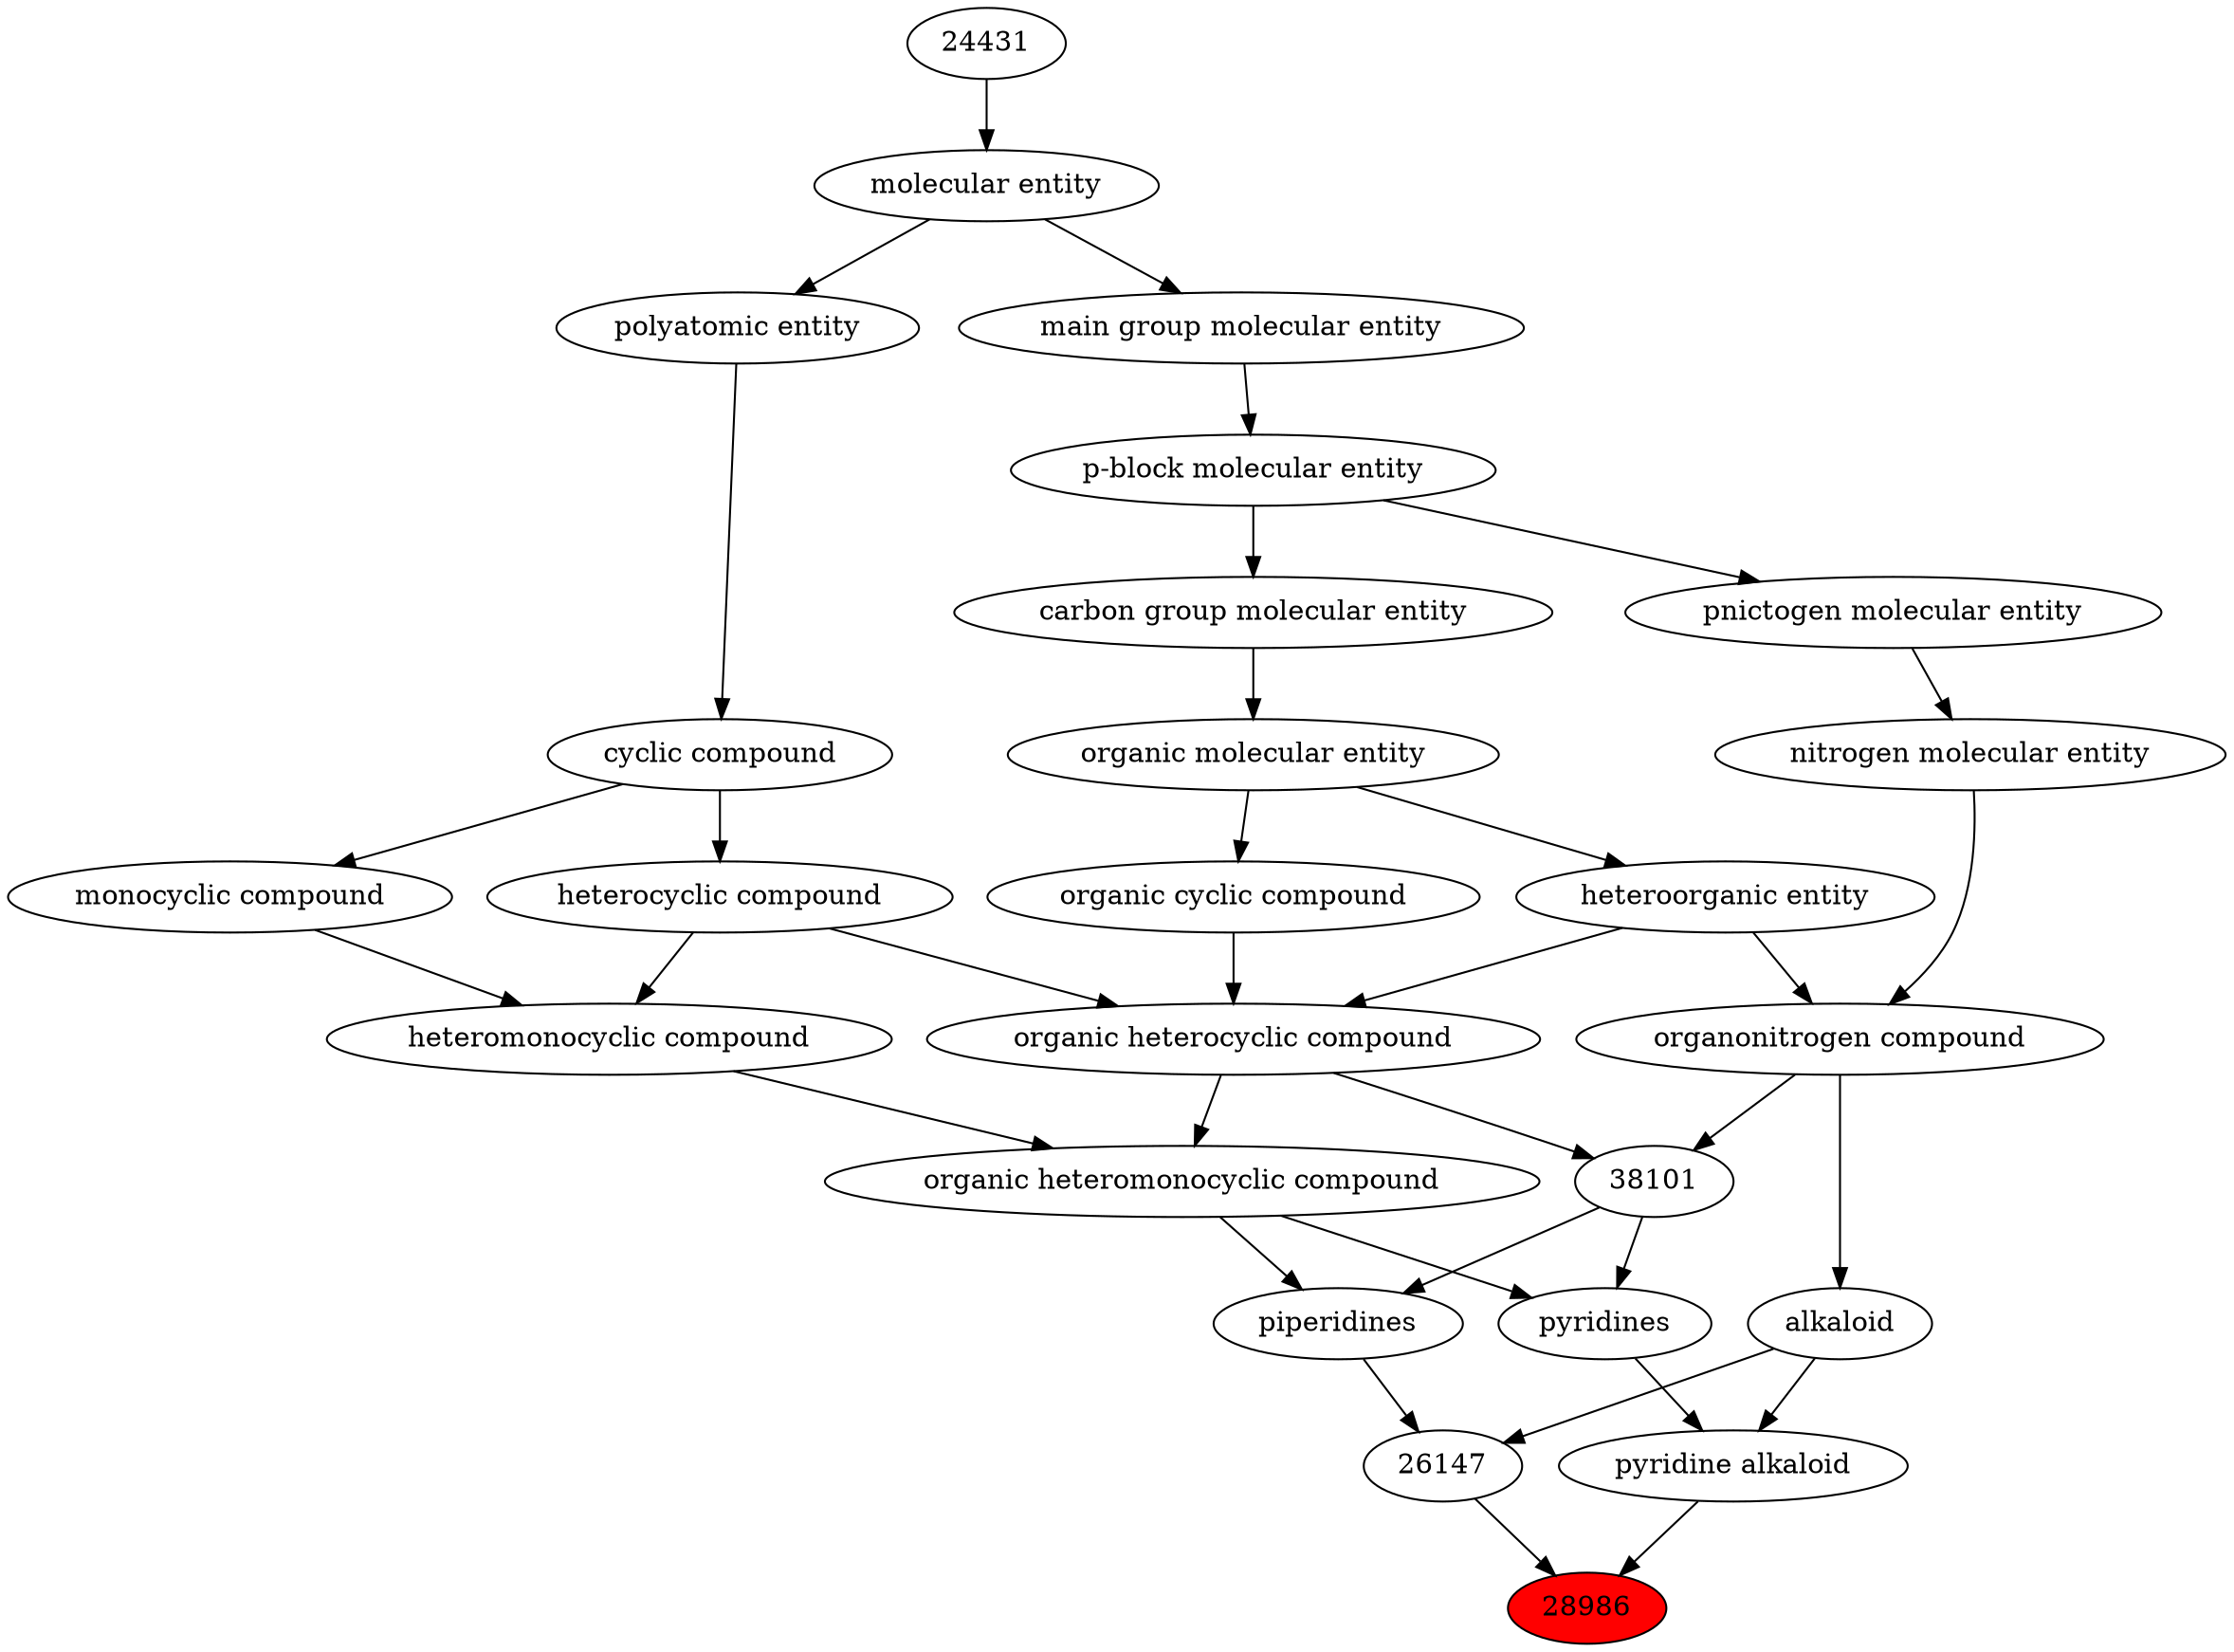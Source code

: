 digraph tree{ 
28986 [label="28986" fillcolor=red style=filled]
26147 -> 28986
26416 -> 28986
26147 [label="26147"]
26151 -> 26147
22315 -> 26147
26416 [label="pyridine alkaloid"]
26421 -> 26416
22315 -> 26416
26151 [label="piperidines"]
25693 -> 26151
38101 -> 26151
22315 [label="alkaloid"]
35352 -> 22315
26421 [label="pyridines"]
38101 -> 26421
25693 -> 26421
25693 [label="organic heteromonocyclic compound"]
33670 -> 25693
24532 -> 25693
38101 [label="38101"]
24532 -> 38101
35352 -> 38101
35352 [label="organonitrogen compound"]
51143 -> 35352
33285 -> 35352
33670 [label="heteromonocyclic compound"]
5686 -> 33670
33661 -> 33670
24532 [label="organic heterocyclic compound"]
33285 -> 24532
33832 -> 24532
5686 -> 24532
51143 [label="nitrogen molecular entity"]
33302 -> 51143
33285 [label="heteroorganic entity"]
50860 -> 33285
5686 [label="heterocyclic compound"]
33595 -> 5686
33661 [label="monocyclic compound"]
33595 -> 33661
33832 [label="organic cyclic compound"]
50860 -> 33832
33302 [label="pnictogen molecular entity"]
33675 -> 33302
50860 [label="organic molecular entity"]
33582 -> 50860
33595 [label="cyclic compound"]
36357 -> 33595
33675 [label="p-block molecular entity"]
33579 -> 33675
33582 [label="carbon group molecular entity"]
33675 -> 33582
36357 [label="polyatomic entity"]
23367 -> 36357
33579 [label="main group molecular entity"]
23367 -> 33579
23367 [label="molecular entity"]
24431 -> 23367
24431 [label="24431"]
}